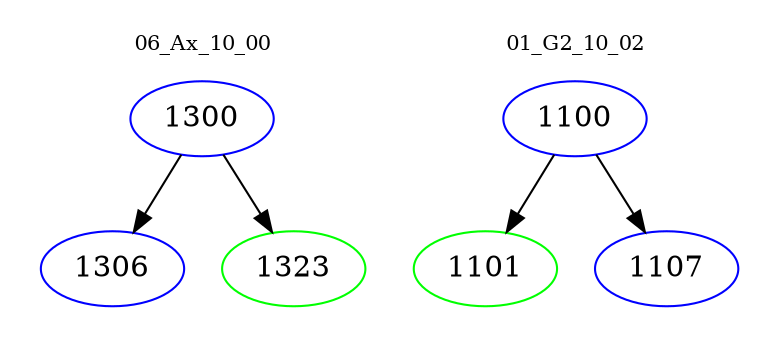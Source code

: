 digraph{
subgraph cluster_0 {
color = white
label = "06_Ax_10_00";
fontsize=10;
T0_1300 [label="1300", color="blue"]
T0_1300 -> T0_1306 [color="black"]
T0_1306 [label="1306", color="blue"]
T0_1300 -> T0_1323 [color="black"]
T0_1323 [label="1323", color="green"]
}
subgraph cluster_1 {
color = white
label = "01_G2_10_02";
fontsize=10;
T1_1100 [label="1100", color="blue"]
T1_1100 -> T1_1101 [color="black"]
T1_1101 [label="1101", color="green"]
T1_1100 -> T1_1107 [color="black"]
T1_1107 [label="1107", color="blue"]
}
}
